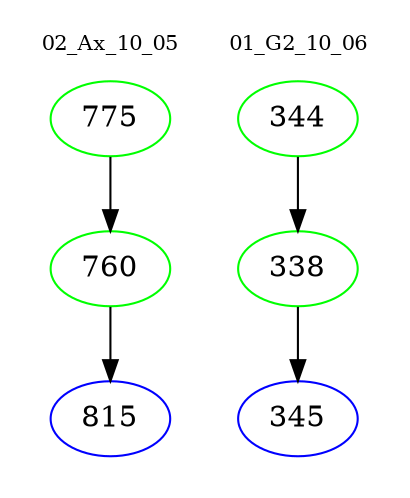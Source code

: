digraph{
subgraph cluster_0 {
color = white
label = "02_Ax_10_05";
fontsize=10;
T0_775 [label="775", color="green"]
T0_775 -> T0_760 [color="black"]
T0_760 [label="760", color="green"]
T0_760 -> T0_815 [color="black"]
T0_815 [label="815", color="blue"]
}
subgraph cluster_1 {
color = white
label = "01_G2_10_06";
fontsize=10;
T1_344 [label="344", color="green"]
T1_344 -> T1_338 [color="black"]
T1_338 [label="338", color="green"]
T1_338 -> T1_345 [color="black"]
T1_345 [label="345", color="blue"]
}
}
